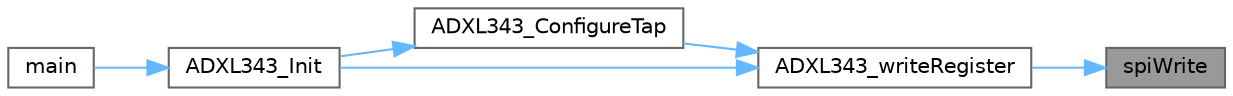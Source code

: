 digraph "spiWrite"
{
 // LATEX_PDF_SIZE
  bgcolor="transparent";
  edge [fontname=Helvetica,fontsize=10,labelfontname=Helvetica,labelfontsize=10];
  node [fontname=Helvetica,fontsize=10,shape=box,height=0.2,width=0.4];
  rankdir="RL";
  Node1 [id="Node000001",label="spiWrite",height=0.2,width=0.4,color="gray40", fillcolor="grey60", style="filled", fontcolor="black",tooltip="Sends a command and data to the ADXL343 over SPI."];
  Node1 -> Node2 [id="edge1_Node000001_Node000002",dir="back",color="steelblue1",style="solid",tooltip=" "];
  Node2 [id="Node000002",label="ADXL343_writeRegister",height=0.2,width=0.4,color="grey40", fillcolor="white", style="filled",URL="$driver__ADXL343_8c.html#afb2c4ce84c1c1dade8c7f0ff62730591",tooltip="Writes data to a specific register of the ADXL343."];
  Node2 -> Node3 [id="edge2_Node000002_Node000003",dir="back",color="steelblue1",style="solid",tooltip=" "];
  Node3 [id="Node000003",label="ADXL343_ConfigureTap",height=0.2,width=0.4,color="grey40", fillcolor="white", style="filled",URL="$driver__ADXL343_8c.html#a4271a55c2cc57351024a86ac84a0203a",tooltip="Configures single-tap detection for the ADXL343."];
  Node3 -> Node4 [id="edge3_Node000003_Node000004",dir="back",color="steelblue1",style="solid",tooltip=" "];
  Node4 [id="Node000004",label="ADXL343_Init",height=0.2,width=0.4,color="grey40", fillcolor="white", style="filled",URL="$driver__ADXL343_8c.html#ac75b471ef5ee00618abe6cc7cdc9ba46",tooltip="Initializes the ADXL343 accelerometer."];
  Node4 -> Node5 [id="edge4_Node000004_Node000005",dir="back",color="steelblue1",style="solid",tooltip=" "];
  Node5 [id="Node000005",label="main",height=0.2,width=0.4,color="grey40", fillcolor="white", style="filled",URL="$main_8c.html#a840291bc02cba5474a4cb46a9b9566fe",tooltip="The application entry point."];
  Node2 -> Node4 [id="edge5_Node000002_Node000004",dir="back",color="steelblue1",style="solid",tooltip=" "];
}
